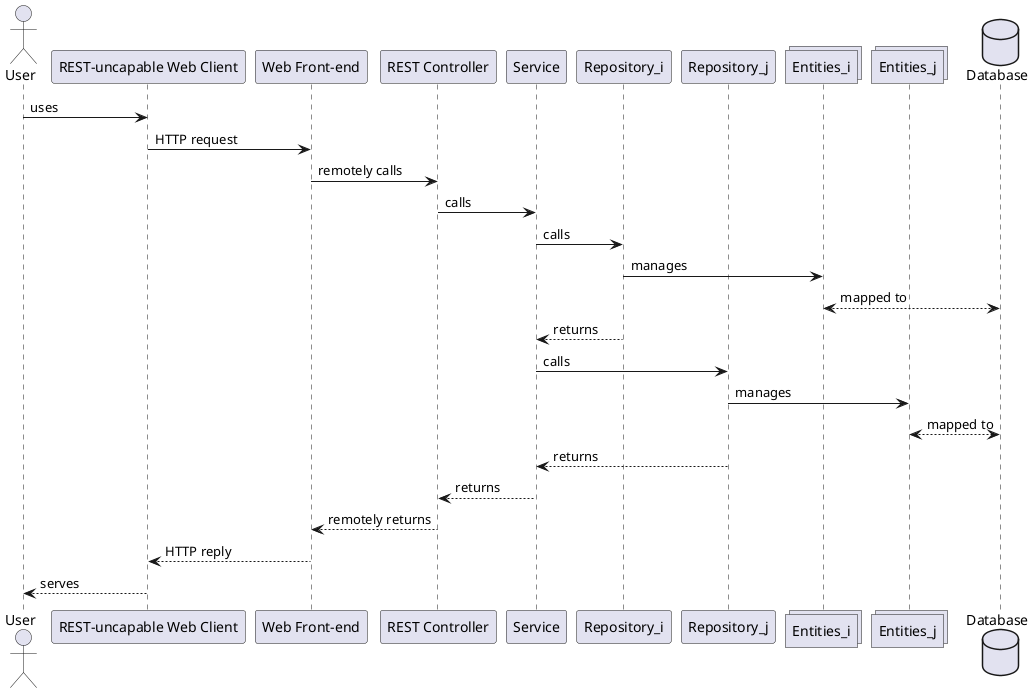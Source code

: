 @startuml SequenceDiagram
actor User
participant "REST-uncapable Web Client"
participant "Web Front-end"
participant "REST Controller"
participant Service
participant Repository_i
participant Repository_j
collections Entities_i
collections Entities_j
database Database
User -> "REST-uncapable Web Client" : uses
"REST-uncapable Web Client" -> "Web Front-end" : HTTP request
"Web Front-end" -> "REST Controller" : remotely calls
"REST Controller" -> Service : calls
Service -> Repository_i : calls
Repository_i -> Entities_i : manages
Entities_i <--> Database : mapped to
Repository_i --> Service : returns
Service -> Repository_j : calls
Repository_j -> Entities_j : manages
Entities_j <--> Database : mapped to
Repository_j --> Service : returns
Service --> "REST Controller" : returns
"REST Controller" --> "Web Front-end" : remotely returns
"Web Front-end" --> "REST-uncapable Web Client" : HTTP reply
"REST-uncapable Web Client" --> User : serves
@enduml